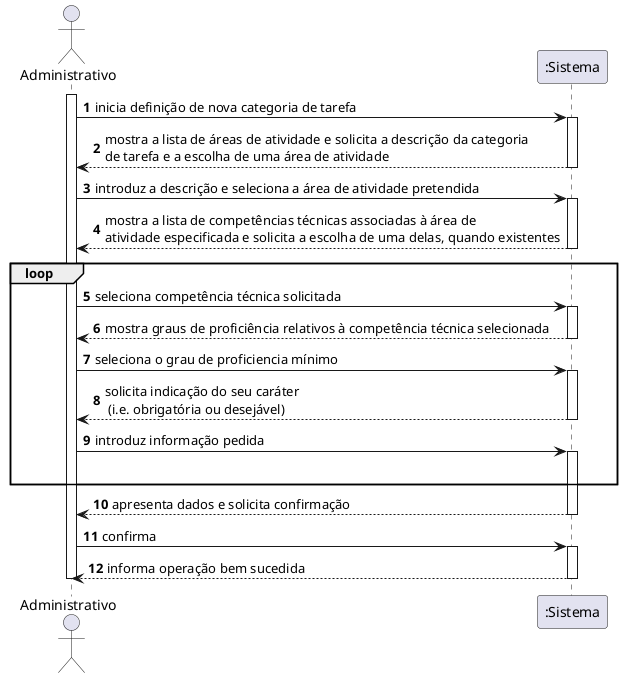 @startuml

autonumber

actor "Administrativo" as ADM

participant ":Sistema" as SIST

activate ADM

ADM -> SIST : inicia definição de nova categoria de tarefa
activate SIST
SIST --> ADM : mostra a lista de áreas de atividade e solicita a descrição da categoria \nde tarefa e a escolha de uma área de atividade
deactivate SIST

ADM -> SIST : introduz a descrição e seleciona a área de atividade pretendida
activate SIST
SIST --> ADM : mostra a lista de competências técnicas associadas à área de \natividade especificada e solicita a escolha de uma delas, quando existentes
deactivate SIST

loop
ADM -> SIST : seleciona competência técnica solicitada
activate SIST
SIST --> ADM : mostra graus de proficiência relativos à competência técnica selecionada
deactivate SIST

ADM -> SIST: seleciona o grau de proficiencia mínimo
activate SIST

SIST --> ADM : solicita indicação do seu caráter \n (i.e. obrigatória ou desejável)
deactivate SIST

ADM -> SIST : introduz informação pedida
|||
activate SIST
end loop
SIST --> ADM : apresenta dados e solicita confirmação
deactivate SIST

ADM -> SIST : confirma
activate SIST
SIST --> ADM : informa operação bem sucedida
deactivate SIST

deactivate ADM

@enduml